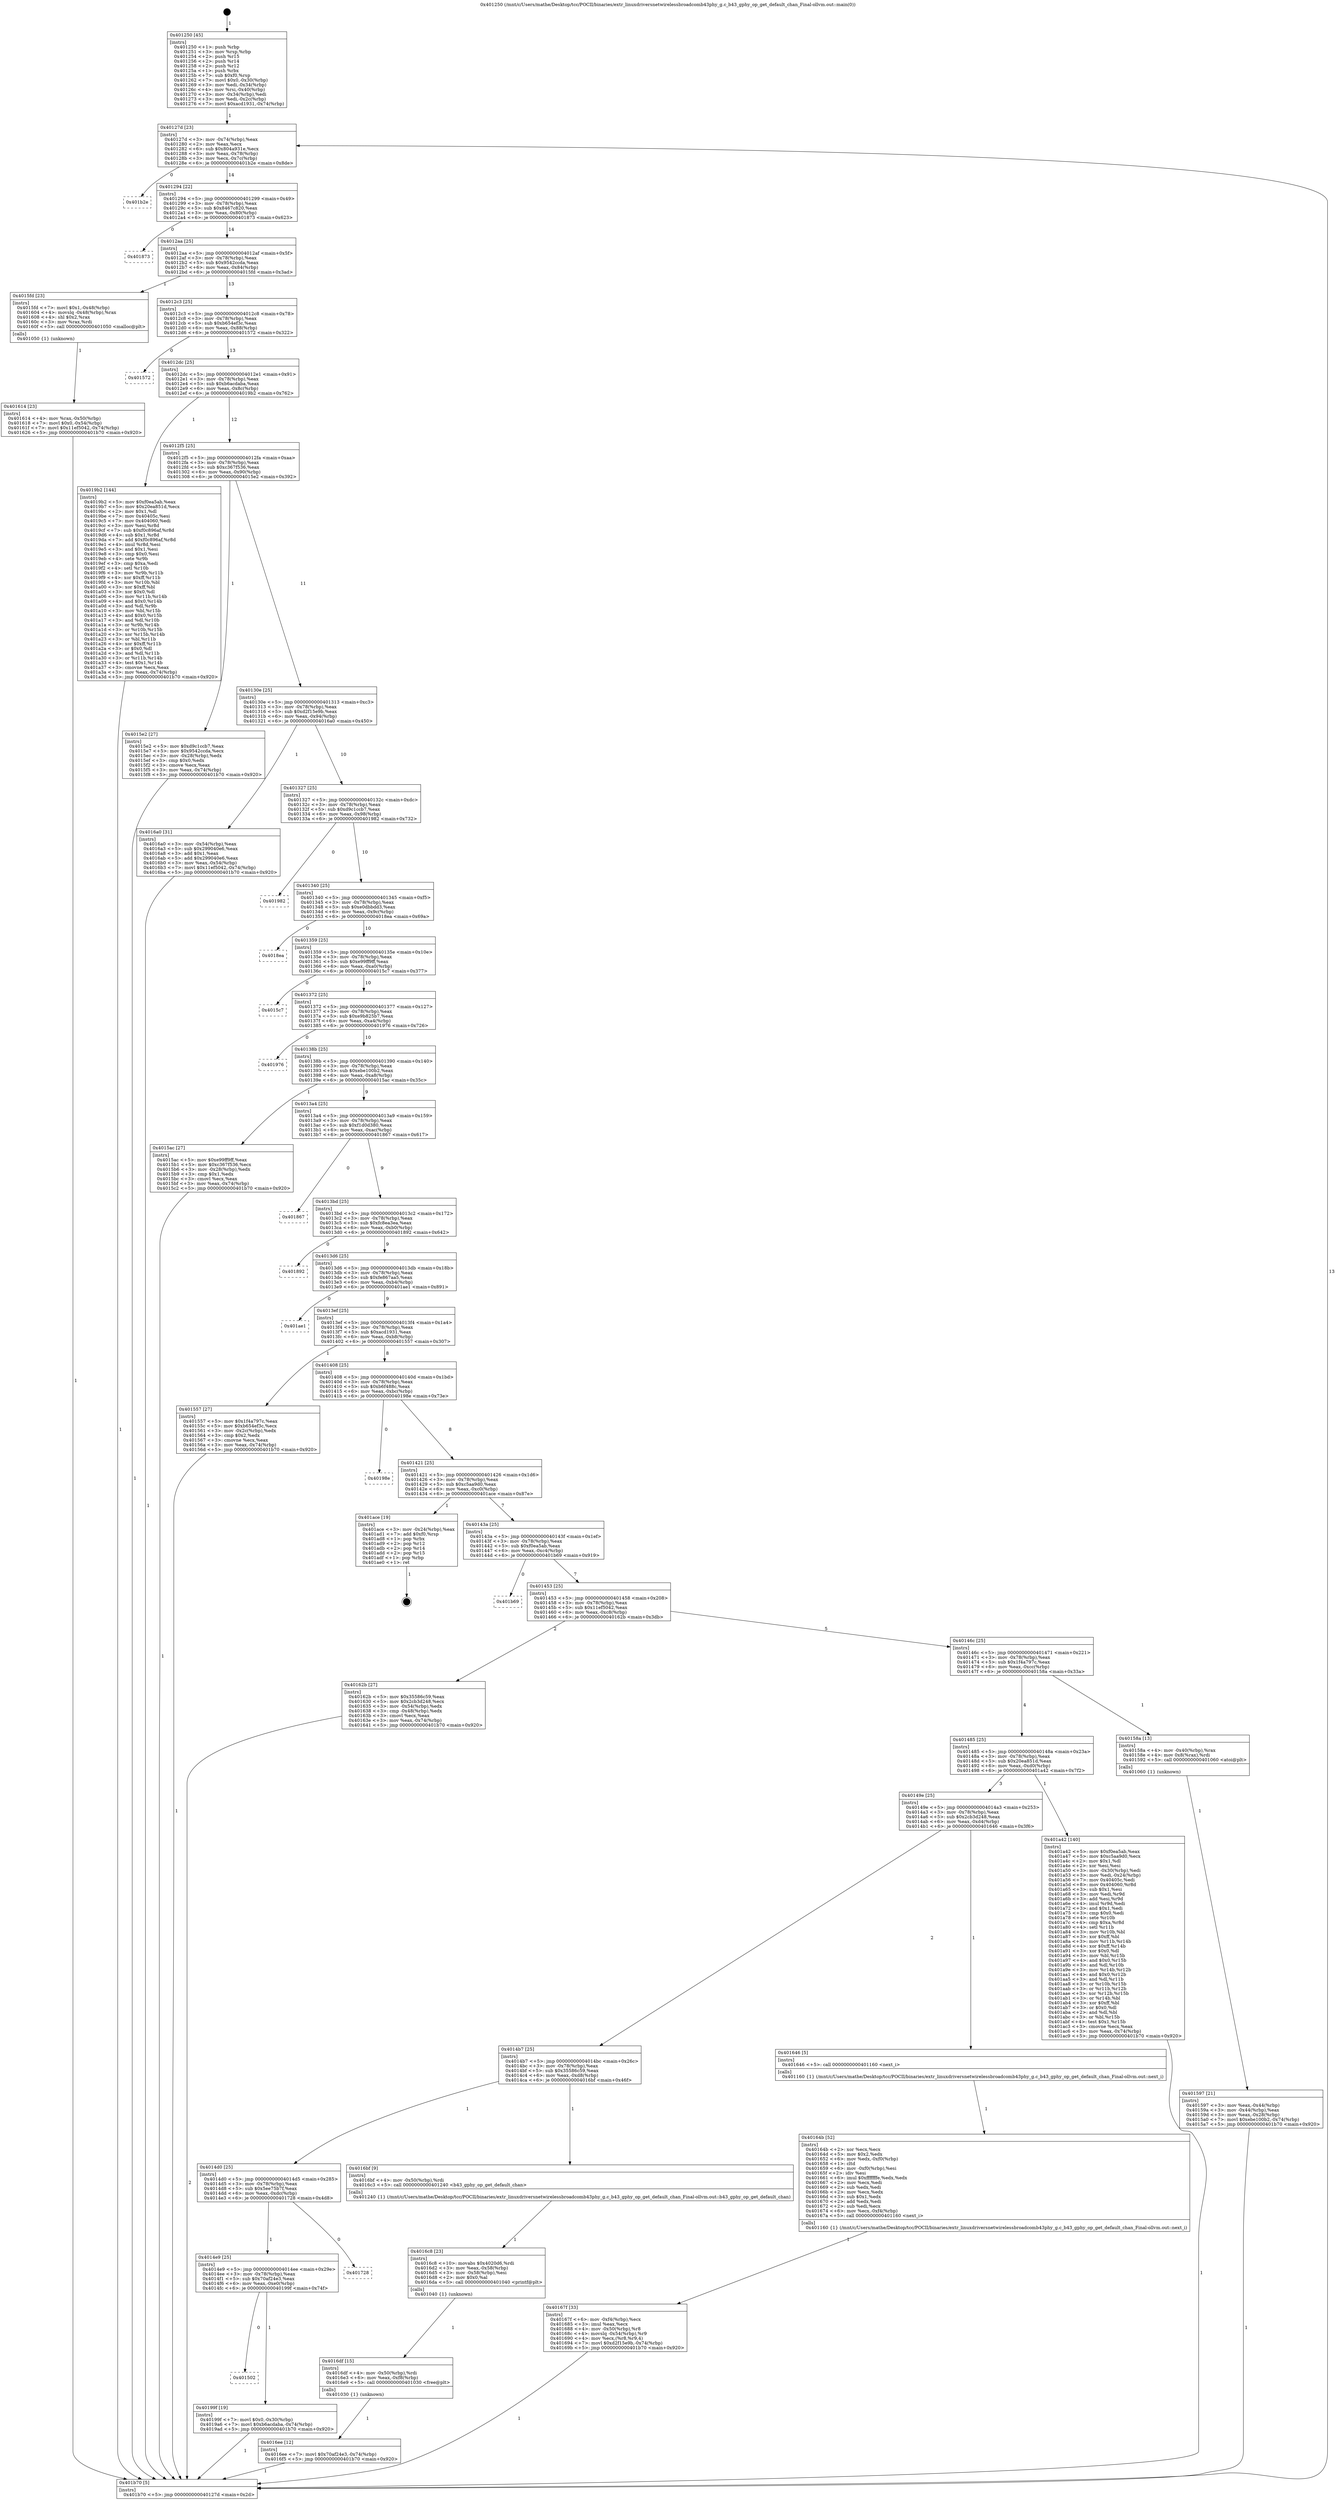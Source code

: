 digraph "0x401250" {
  label = "0x401250 (/mnt/c/Users/mathe/Desktop/tcc/POCII/binaries/extr_linuxdriversnetwirelessbroadcomb43phy_g.c_b43_gphy_op_get_default_chan_Final-ollvm.out::main(0))"
  labelloc = "t"
  node[shape=record]

  Entry [label="",width=0.3,height=0.3,shape=circle,fillcolor=black,style=filled]
  "0x40127d" [label="{
     0x40127d [23]\l
     | [instrs]\l
     &nbsp;&nbsp;0x40127d \<+3\>: mov -0x74(%rbp),%eax\l
     &nbsp;&nbsp;0x401280 \<+2\>: mov %eax,%ecx\l
     &nbsp;&nbsp;0x401282 \<+6\>: sub $0x804a931e,%ecx\l
     &nbsp;&nbsp;0x401288 \<+3\>: mov %eax,-0x78(%rbp)\l
     &nbsp;&nbsp;0x40128b \<+3\>: mov %ecx,-0x7c(%rbp)\l
     &nbsp;&nbsp;0x40128e \<+6\>: je 0000000000401b2e \<main+0x8de\>\l
  }"]
  "0x401b2e" [label="{
     0x401b2e\l
  }", style=dashed]
  "0x401294" [label="{
     0x401294 [22]\l
     | [instrs]\l
     &nbsp;&nbsp;0x401294 \<+5\>: jmp 0000000000401299 \<main+0x49\>\l
     &nbsp;&nbsp;0x401299 \<+3\>: mov -0x78(%rbp),%eax\l
     &nbsp;&nbsp;0x40129c \<+5\>: sub $0x8467c820,%eax\l
     &nbsp;&nbsp;0x4012a1 \<+3\>: mov %eax,-0x80(%rbp)\l
     &nbsp;&nbsp;0x4012a4 \<+6\>: je 0000000000401873 \<main+0x623\>\l
  }"]
  Exit [label="",width=0.3,height=0.3,shape=circle,fillcolor=black,style=filled,peripheries=2]
  "0x401873" [label="{
     0x401873\l
  }", style=dashed]
  "0x4012aa" [label="{
     0x4012aa [25]\l
     | [instrs]\l
     &nbsp;&nbsp;0x4012aa \<+5\>: jmp 00000000004012af \<main+0x5f\>\l
     &nbsp;&nbsp;0x4012af \<+3\>: mov -0x78(%rbp),%eax\l
     &nbsp;&nbsp;0x4012b2 \<+5\>: sub $0x9542ccda,%eax\l
     &nbsp;&nbsp;0x4012b7 \<+6\>: mov %eax,-0x84(%rbp)\l
     &nbsp;&nbsp;0x4012bd \<+6\>: je 00000000004015fd \<main+0x3ad\>\l
  }"]
  "0x401502" [label="{
     0x401502\l
  }", style=dashed]
  "0x4015fd" [label="{
     0x4015fd [23]\l
     | [instrs]\l
     &nbsp;&nbsp;0x4015fd \<+7\>: movl $0x1,-0x48(%rbp)\l
     &nbsp;&nbsp;0x401604 \<+4\>: movslq -0x48(%rbp),%rax\l
     &nbsp;&nbsp;0x401608 \<+4\>: shl $0x2,%rax\l
     &nbsp;&nbsp;0x40160c \<+3\>: mov %rax,%rdi\l
     &nbsp;&nbsp;0x40160f \<+5\>: call 0000000000401050 \<malloc@plt\>\l
     | [calls]\l
     &nbsp;&nbsp;0x401050 \{1\} (unknown)\l
  }"]
  "0x4012c3" [label="{
     0x4012c3 [25]\l
     | [instrs]\l
     &nbsp;&nbsp;0x4012c3 \<+5\>: jmp 00000000004012c8 \<main+0x78\>\l
     &nbsp;&nbsp;0x4012c8 \<+3\>: mov -0x78(%rbp),%eax\l
     &nbsp;&nbsp;0x4012cb \<+5\>: sub $0xb654ef3c,%eax\l
     &nbsp;&nbsp;0x4012d0 \<+6\>: mov %eax,-0x88(%rbp)\l
     &nbsp;&nbsp;0x4012d6 \<+6\>: je 0000000000401572 \<main+0x322\>\l
  }"]
  "0x40199f" [label="{
     0x40199f [19]\l
     | [instrs]\l
     &nbsp;&nbsp;0x40199f \<+7\>: movl $0x0,-0x30(%rbp)\l
     &nbsp;&nbsp;0x4019a6 \<+7\>: movl $0xb6acdaba,-0x74(%rbp)\l
     &nbsp;&nbsp;0x4019ad \<+5\>: jmp 0000000000401b70 \<main+0x920\>\l
  }"]
  "0x401572" [label="{
     0x401572\l
  }", style=dashed]
  "0x4012dc" [label="{
     0x4012dc [25]\l
     | [instrs]\l
     &nbsp;&nbsp;0x4012dc \<+5\>: jmp 00000000004012e1 \<main+0x91\>\l
     &nbsp;&nbsp;0x4012e1 \<+3\>: mov -0x78(%rbp),%eax\l
     &nbsp;&nbsp;0x4012e4 \<+5\>: sub $0xb6acdaba,%eax\l
     &nbsp;&nbsp;0x4012e9 \<+6\>: mov %eax,-0x8c(%rbp)\l
     &nbsp;&nbsp;0x4012ef \<+6\>: je 00000000004019b2 \<main+0x762\>\l
  }"]
  "0x4014e9" [label="{
     0x4014e9 [25]\l
     | [instrs]\l
     &nbsp;&nbsp;0x4014e9 \<+5\>: jmp 00000000004014ee \<main+0x29e\>\l
     &nbsp;&nbsp;0x4014ee \<+3\>: mov -0x78(%rbp),%eax\l
     &nbsp;&nbsp;0x4014f1 \<+5\>: sub $0x70af24e3,%eax\l
     &nbsp;&nbsp;0x4014f6 \<+6\>: mov %eax,-0xe0(%rbp)\l
     &nbsp;&nbsp;0x4014fc \<+6\>: je 000000000040199f \<main+0x74f\>\l
  }"]
  "0x4019b2" [label="{
     0x4019b2 [144]\l
     | [instrs]\l
     &nbsp;&nbsp;0x4019b2 \<+5\>: mov $0xf0ea5ab,%eax\l
     &nbsp;&nbsp;0x4019b7 \<+5\>: mov $0x20ea851d,%ecx\l
     &nbsp;&nbsp;0x4019bc \<+2\>: mov $0x1,%dl\l
     &nbsp;&nbsp;0x4019be \<+7\>: mov 0x40405c,%esi\l
     &nbsp;&nbsp;0x4019c5 \<+7\>: mov 0x404060,%edi\l
     &nbsp;&nbsp;0x4019cc \<+3\>: mov %esi,%r8d\l
     &nbsp;&nbsp;0x4019cf \<+7\>: sub $0xf0c896af,%r8d\l
     &nbsp;&nbsp;0x4019d6 \<+4\>: sub $0x1,%r8d\l
     &nbsp;&nbsp;0x4019da \<+7\>: add $0xf0c896af,%r8d\l
     &nbsp;&nbsp;0x4019e1 \<+4\>: imul %r8d,%esi\l
     &nbsp;&nbsp;0x4019e5 \<+3\>: and $0x1,%esi\l
     &nbsp;&nbsp;0x4019e8 \<+3\>: cmp $0x0,%esi\l
     &nbsp;&nbsp;0x4019eb \<+4\>: sete %r9b\l
     &nbsp;&nbsp;0x4019ef \<+3\>: cmp $0xa,%edi\l
     &nbsp;&nbsp;0x4019f2 \<+4\>: setl %r10b\l
     &nbsp;&nbsp;0x4019f6 \<+3\>: mov %r9b,%r11b\l
     &nbsp;&nbsp;0x4019f9 \<+4\>: xor $0xff,%r11b\l
     &nbsp;&nbsp;0x4019fd \<+3\>: mov %r10b,%bl\l
     &nbsp;&nbsp;0x401a00 \<+3\>: xor $0xff,%bl\l
     &nbsp;&nbsp;0x401a03 \<+3\>: xor $0x0,%dl\l
     &nbsp;&nbsp;0x401a06 \<+3\>: mov %r11b,%r14b\l
     &nbsp;&nbsp;0x401a09 \<+4\>: and $0x0,%r14b\l
     &nbsp;&nbsp;0x401a0d \<+3\>: and %dl,%r9b\l
     &nbsp;&nbsp;0x401a10 \<+3\>: mov %bl,%r15b\l
     &nbsp;&nbsp;0x401a13 \<+4\>: and $0x0,%r15b\l
     &nbsp;&nbsp;0x401a17 \<+3\>: and %dl,%r10b\l
     &nbsp;&nbsp;0x401a1a \<+3\>: or %r9b,%r14b\l
     &nbsp;&nbsp;0x401a1d \<+3\>: or %r10b,%r15b\l
     &nbsp;&nbsp;0x401a20 \<+3\>: xor %r15b,%r14b\l
     &nbsp;&nbsp;0x401a23 \<+3\>: or %bl,%r11b\l
     &nbsp;&nbsp;0x401a26 \<+4\>: xor $0xff,%r11b\l
     &nbsp;&nbsp;0x401a2a \<+3\>: or $0x0,%dl\l
     &nbsp;&nbsp;0x401a2d \<+3\>: and %dl,%r11b\l
     &nbsp;&nbsp;0x401a30 \<+3\>: or %r11b,%r14b\l
     &nbsp;&nbsp;0x401a33 \<+4\>: test $0x1,%r14b\l
     &nbsp;&nbsp;0x401a37 \<+3\>: cmovne %ecx,%eax\l
     &nbsp;&nbsp;0x401a3a \<+3\>: mov %eax,-0x74(%rbp)\l
     &nbsp;&nbsp;0x401a3d \<+5\>: jmp 0000000000401b70 \<main+0x920\>\l
  }"]
  "0x4012f5" [label="{
     0x4012f5 [25]\l
     | [instrs]\l
     &nbsp;&nbsp;0x4012f5 \<+5\>: jmp 00000000004012fa \<main+0xaa\>\l
     &nbsp;&nbsp;0x4012fa \<+3\>: mov -0x78(%rbp),%eax\l
     &nbsp;&nbsp;0x4012fd \<+5\>: sub $0xc367f536,%eax\l
     &nbsp;&nbsp;0x401302 \<+6\>: mov %eax,-0x90(%rbp)\l
     &nbsp;&nbsp;0x401308 \<+6\>: je 00000000004015e2 \<main+0x392\>\l
  }"]
  "0x401728" [label="{
     0x401728\l
  }", style=dashed]
  "0x4015e2" [label="{
     0x4015e2 [27]\l
     | [instrs]\l
     &nbsp;&nbsp;0x4015e2 \<+5\>: mov $0xd9c1ccb7,%eax\l
     &nbsp;&nbsp;0x4015e7 \<+5\>: mov $0x9542ccda,%ecx\l
     &nbsp;&nbsp;0x4015ec \<+3\>: mov -0x28(%rbp),%edx\l
     &nbsp;&nbsp;0x4015ef \<+3\>: cmp $0x0,%edx\l
     &nbsp;&nbsp;0x4015f2 \<+3\>: cmove %ecx,%eax\l
     &nbsp;&nbsp;0x4015f5 \<+3\>: mov %eax,-0x74(%rbp)\l
     &nbsp;&nbsp;0x4015f8 \<+5\>: jmp 0000000000401b70 \<main+0x920\>\l
  }"]
  "0x40130e" [label="{
     0x40130e [25]\l
     | [instrs]\l
     &nbsp;&nbsp;0x40130e \<+5\>: jmp 0000000000401313 \<main+0xc3\>\l
     &nbsp;&nbsp;0x401313 \<+3\>: mov -0x78(%rbp),%eax\l
     &nbsp;&nbsp;0x401316 \<+5\>: sub $0xd2f15e9b,%eax\l
     &nbsp;&nbsp;0x40131b \<+6\>: mov %eax,-0x94(%rbp)\l
     &nbsp;&nbsp;0x401321 \<+6\>: je 00000000004016a0 \<main+0x450\>\l
  }"]
  "0x4016ee" [label="{
     0x4016ee [12]\l
     | [instrs]\l
     &nbsp;&nbsp;0x4016ee \<+7\>: movl $0x70af24e3,-0x74(%rbp)\l
     &nbsp;&nbsp;0x4016f5 \<+5\>: jmp 0000000000401b70 \<main+0x920\>\l
  }"]
  "0x4016a0" [label="{
     0x4016a0 [31]\l
     | [instrs]\l
     &nbsp;&nbsp;0x4016a0 \<+3\>: mov -0x54(%rbp),%eax\l
     &nbsp;&nbsp;0x4016a3 \<+5\>: sub $0x299040e6,%eax\l
     &nbsp;&nbsp;0x4016a8 \<+3\>: add $0x1,%eax\l
     &nbsp;&nbsp;0x4016ab \<+5\>: add $0x299040e6,%eax\l
     &nbsp;&nbsp;0x4016b0 \<+3\>: mov %eax,-0x54(%rbp)\l
     &nbsp;&nbsp;0x4016b3 \<+7\>: movl $0x11ef5042,-0x74(%rbp)\l
     &nbsp;&nbsp;0x4016ba \<+5\>: jmp 0000000000401b70 \<main+0x920\>\l
  }"]
  "0x401327" [label="{
     0x401327 [25]\l
     | [instrs]\l
     &nbsp;&nbsp;0x401327 \<+5\>: jmp 000000000040132c \<main+0xdc\>\l
     &nbsp;&nbsp;0x40132c \<+3\>: mov -0x78(%rbp),%eax\l
     &nbsp;&nbsp;0x40132f \<+5\>: sub $0xd9c1ccb7,%eax\l
     &nbsp;&nbsp;0x401334 \<+6\>: mov %eax,-0x98(%rbp)\l
     &nbsp;&nbsp;0x40133a \<+6\>: je 0000000000401982 \<main+0x732\>\l
  }"]
  "0x4016df" [label="{
     0x4016df [15]\l
     | [instrs]\l
     &nbsp;&nbsp;0x4016df \<+4\>: mov -0x50(%rbp),%rdi\l
     &nbsp;&nbsp;0x4016e3 \<+6\>: mov %eax,-0xf8(%rbp)\l
     &nbsp;&nbsp;0x4016e9 \<+5\>: call 0000000000401030 \<free@plt\>\l
     | [calls]\l
     &nbsp;&nbsp;0x401030 \{1\} (unknown)\l
  }"]
  "0x401982" [label="{
     0x401982\l
  }", style=dashed]
  "0x401340" [label="{
     0x401340 [25]\l
     | [instrs]\l
     &nbsp;&nbsp;0x401340 \<+5\>: jmp 0000000000401345 \<main+0xf5\>\l
     &nbsp;&nbsp;0x401345 \<+3\>: mov -0x78(%rbp),%eax\l
     &nbsp;&nbsp;0x401348 \<+5\>: sub $0xe0dbbdd3,%eax\l
     &nbsp;&nbsp;0x40134d \<+6\>: mov %eax,-0x9c(%rbp)\l
     &nbsp;&nbsp;0x401353 \<+6\>: je 00000000004018ea \<main+0x69a\>\l
  }"]
  "0x4016c8" [label="{
     0x4016c8 [23]\l
     | [instrs]\l
     &nbsp;&nbsp;0x4016c8 \<+10\>: movabs $0x4020d6,%rdi\l
     &nbsp;&nbsp;0x4016d2 \<+3\>: mov %eax,-0x58(%rbp)\l
     &nbsp;&nbsp;0x4016d5 \<+3\>: mov -0x58(%rbp),%esi\l
     &nbsp;&nbsp;0x4016d8 \<+2\>: mov $0x0,%al\l
     &nbsp;&nbsp;0x4016da \<+5\>: call 0000000000401040 \<printf@plt\>\l
     | [calls]\l
     &nbsp;&nbsp;0x401040 \{1\} (unknown)\l
  }"]
  "0x4018ea" [label="{
     0x4018ea\l
  }", style=dashed]
  "0x401359" [label="{
     0x401359 [25]\l
     | [instrs]\l
     &nbsp;&nbsp;0x401359 \<+5\>: jmp 000000000040135e \<main+0x10e\>\l
     &nbsp;&nbsp;0x40135e \<+3\>: mov -0x78(%rbp),%eax\l
     &nbsp;&nbsp;0x401361 \<+5\>: sub $0xe99ff9ff,%eax\l
     &nbsp;&nbsp;0x401366 \<+6\>: mov %eax,-0xa0(%rbp)\l
     &nbsp;&nbsp;0x40136c \<+6\>: je 00000000004015c7 \<main+0x377\>\l
  }"]
  "0x4014d0" [label="{
     0x4014d0 [25]\l
     | [instrs]\l
     &nbsp;&nbsp;0x4014d0 \<+5\>: jmp 00000000004014d5 \<main+0x285\>\l
     &nbsp;&nbsp;0x4014d5 \<+3\>: mov -0x78(%rbp),%eax\l
     &nbsp;&nbsp;0x4014d8 \<+5\>: sub $0x5ee75b7f,%eax\l
     &nbsp;&nbsp;0x4014dd \<+6\>: mov %eax,-0xdc(%rbp)\l
     &nbsp;&nbsp;0x4014e3 \<+6\>: je 0000000000401728 \<main+0x4d8\>\l
  }"]
  "0x4015c7" [label="{
     0x4015c7\l
  }", style=dashed]
  "0x401372" [label="{
     0x401372 [25]\l
     | [instrs]\l
     &nbsp;&nbsp;0x401372 \<+5\>: jmp 0000000000401377 \<main+0x127\>\l
     &nbsp;&nbsp;0x401377 \<+3\>: mov -0x78(%rbp),%eax\l
     &nbsp;&nbsp;0x40137a \<+5\>: sub $0xe9b825b7,%eax\l
     &nbsp;&nbsp;0x40137f \<+6\>: mov %eax,-0xa4(%rbp)\l
     &nbsp;&nbsp;0x401385 \<+6\>: je 0000000000401976 \<main+0x726\>\l
  }"]
  "0x4016bf" [label="{
     0x4016bf [9]\l
     | [instrs]\l
     &nbsp;&nbsp;0x4016bf \<+4\>: mov -0x50(%rbp),%rdi\l
     &nbsp;&nbsp;0x4016c3 \<+5\>: call 0000000000401240 \<b43_gphy_op_get_default_chan\>\l
     | [calls]\l
     &nbsp;&nbsp;0x401240 \{1\} (/mnt/c/Users/mathe/Desktop/tcc/POCII/binaries/extr_linuxdriversnetwirelessbroadcomb43phy_g.c_b43_gphy_op_get_default_chan_Final-ollvm.out::b43_gphy_op_get_default_chan)\l
  }"]
  "0x401976" [label="{
     0x401976\l
  }", style=dashed]
  "0x40138b" [label="{
     0x40138b [25]\l
     | [instrs]\l
     &nbsp;&nbsp;0x40138b \<+5\>: jmp 0000000000401390 \<main+0x140\>\l
     &nbsp;&nbsp;0x401390 \<+3\>: mov -0x78(%rbp),%eax\l
     &nbsp;&nbsp;0x401393 \<+5\>: sub $0xebe100b2,%eax\l
     &nbsp;&nbsp;0x401398 \<+6\>: mov %eax,-0xa8(%rbp)\l
     &nbsp;&nbsp;0x40139e \<+6\>: je 00000000004015ac \<main+0x35c\>\l
  }"]
  "0x40167f" [label="{
     0x40167f [33]\l
     | [instrs]\l
     &nbsp;&nbsp;0x40167f \<+6\>: mov -0xf4(%rbp),%ecx\l
     &nbsp;&nbsp;0x401685 \<+3\>: imul %eax,%ecx\l
     &nbsp;&nbsp;0x401688 \<+4\>: mov -0x50(%rbp),%r8\l
     &nbsp;&nbsp;0x40168c \<+4\>: movslq -0x54(%rbp),%r9\l
     &nbsp;&nbsp;0x401690 \<+4\>: mov %ecx,(%r8,%r9,4)\l
     &nbsp;&nbsp;0x401694 \<+7\>: movl $0xd2f15e9b,-0x74(%rbp)\l
     &nbsp;&nbsp;0x40169b \<+5\>: jmp 0000000000401b70 \<main+0x920\>\l
  }"]
  "0x4015ac" [label="{
     0x4015ac [27]\l
     | [instrs]\l
     &nbsp;&nbsp;0x4015ac \<+5\>: mov $0xe99ff9ff,%eax\l
     &nbsp;&nbsp;0x4015b1 \<+5\>: mov $0xc367f536,%ecx\l
     &nbsp;&nbsp;0x4015b6 \<+3\>: mov -0x28(%rbp),%edx\l
     &nbsp;&nbsp;0x4015b9 \<+3\>: cmp $0x1,%edx\l
     &nbsp;&nbsp;0x4015bc \<+3\>: cmovl %ecx,%eax\l
     &nbsp;&nbsp;0x4015bf \<+3\>: mov %eax,-0x74(%rbp)\l
     &nbsp;&nbsp;0x4015c2 \<+5\>: jmp 0000000000401b70 \<main+0x920\>\l
  }"]
  "0x4013a4" [label="{
     0x4013a4 [25]\l
     | [instrs]\l
     &nbsp;&nbsp;0x4013a4 \<+5\>: jmp 00000000004013a9 \<main+0x159\>\l
     &nbsp;&nbsp;0x4013a9 \<+3\>: mov -0x78(%rbp),%eax\l
     &nbsp;&nbsp;0x4013ac \<+5\>: sub $0xf1d0d380,%eax\l
     &nbsp;&nbsp;0x4013b1 \<+6\>: mov %eax,-0xac(%rbp)\l
     &nbsp;&nbsp;0x4013b7 \<+6\>: je 0000000000401867 \<main+0x617\>\l
  }"]
  "0x40164b" [label="{
     0x40164b [52]\l
     | [instrs]\l
     &nbsp;&nbsp;0x40164b \<+2\>: xor %ecx,%ecx\l
     &nbsp;&nbsp;0x40164d \<+5\>: mov $0x2,%edx\l
     &nbsp;&nbsp;0x401652 \<+6\>: mov %edx,-0xf0(%rbp)\l
     &nbsp;&nbsp;0x401658 \<+1\>: cltd\l
     &nbsp;&nbsp;0x401659 \<+6\>: mov -0xf0(%rbp),%esi\l
     &nbsp;&nbsp;0x40165f \<+2\>: idiv %esi\l
     &nbsp;&nbsp;0x401661 \<+6\>: imul $0xfffffffe,%edx,%edx\l
     &nbsp;&nbsp;0x401667 \<+2\>: mov %ecx,%edi\l
     &nbsp;&nbsp;0x401669 \<+2\>: sub %edx,%edi\l
     &nbsp;&nbsp;0x40166b \<+2\>: mov %ecx,%edx\l
     &nbsp;&nbsp;0x40166d \<+3\>: sub $0x1,%edx\l
     &nbsp;&nbsp;0x401670 \<+2\>: add %edx,%edi\l
     &nbsp;&nbsp;0x401672 \<+2\>: sub %edi,%ecx\l
     &nbsp;&nbsp;0x401674 \<+6\>: mov %ecx,-0xf4(%rbp)\l
     &nbsp;&nbsp;0x40167a \<+5\>: call 0000000000401160 \<next_i\>\l
     | [calls]\l
     &nbsp;&nbsp;0x401160 \{1\} (/mnt/c/Users/mathe/Desktop/tcc/POCII/binaries/extr_linuxdriversnetwirelessbroadcomb43phy_g.c_b43_gphy_op_get_default_chan_Final-ollvm.out::next_i)\l
  }"]
  "0x401867" [label="{
     0x401867\l
  }", style=dashed]
  "0x4013bd" [label="{
     0x4013bd [25]\l
     | [instrs]\l
     &nbsp;&nbsp;0x4013bd \<+5\>: jmp 00000000004013c2 \<main+0x172\>\l
     &nbsp;&nbsp;0x4013c2 \<+3\>: mov -0x78(%rbp),%eax\l
     &nbsp;&nbsp;0x4013c5 \<+5\>: sub $0xfc8ea3ea,%eax\l
     &nbsp;&nbsp;0x4013ca \<+6\>: mov %eax,-0xb0(%rbp)\l
     &nbsp;&nbsp;0x4013d0 \<+6\>: je 0000000000401892 \<main+0x642\>\l
  }"]
  "0x4014b7" [label="{
     0x4014b7 [25]\l
     | [instrs]\l
     &nbsp;&nbsp;0x4014b7 \<+5\>: jmp 00000000004014bc \<main+0x26c\>\l
     &nbsp;&nbsp;0x4014bc \<+3\>: mov -0x78(%rbp),%eax\l
     &nbsp;&nbsp;0x4014bf \<+5\>: sub $0x35586c59,%eax\l
     &nbsp;&nbsp;0x4014c4 \<+6\>: mov %eax,-0xd8(%rbp)\l
     &nbsp;&nbsp;0x4014ca \<+6\>: je 00000000004016bf \<main+0x46f\>\l
  }"]
  "0x401892" [label="{
     0x401892\l
  }", style=dashed]
  "0x4013d6" [label="{
     0x4013d6 [25]\l
     | [instrs]\l
     &nbsp;&nbsp;0x4013d6 \<+5\>: jmp 00000000004013db \<main+0x18b\>\l
     &nbsp;&nbsp;0x4013db \<+3\>: mov -0x78(%rbp),%eax\l
     &nbsp;&nbsp;0x4013de \<+5\>: sub $0xfe867aa5,%eax\l
     &nbsp;&nbsp;0x4013e3 \<+6\>: mov %eax,-0xb4(%rbp)\l
     &nbsp;&nbsp;0x4013e9 \<+6\>: je 0000000000401ae1 \<main+0x891\>\l
  }"]
  "0x401646" [label="{
     0x401646 [5]\l
     | [instrs]\l
     &nbsp;&nbsp;0x401646 \<+5\>: call 0000000000401160 \<next_i\>\l
     | [calls]\l
     &nbsp;&nbsp;0x401160 \{1\} (/mnt/c/Users/mathe/Desktop/tcc/POCII/binaries/extr_linuxdriversnetwirelessbroadcomb43phy_g.c_b43_gphy_op_get_default_chan_Final-ollvm.out::next_i)\l
  }"]
  "0x401ae1" [label="{
     0x401ae1\l
  }", style=dashed]
  "0x4013ef" [label="{
     0x4013ef [25]\l
     | [instrs]\l
     &nbsp;&nbsp;0x4013ef \<+5\>: jmp 00000000004013f4 \<main+0x1a4\>\l
     &nbsp;&nbsp;0x4013f4 \<+3\>: mov -0x78(%rbp),%eax\l
     &nbsp;&nbsp;0x4013f7 \<+5\>: sub $0xacd1931,%eax\l
     &nbsp;&nbsp;0x4013fc \<+6\>: mov %eax,-0xb8(%rbp)\l
     &nbsp;&nbsp;0x401402 \<+6\>: je 0000000000401557 \<main+0x307\>\l
  }"]
  "0x40149e" [label="{
     0x40149e [25]\l
     | [instrs]\l
     &nbsp;&nbsp;0x40149e \<+5\>: jmp 00000000004014a3 \<main+0x253\>\l
     &nbsp;&nbsp;0x4014a3 \<+3\>: mov -0x78(%rbp),%eax\l
     &nbsp;&nbsp;0x4014a6 \<+5\>: sub $0x2cb3d248,%eax\l
     &nbsp;&nbsp;0x4014ab \<+6\>: mov %eax,-0xd4(%rbp)\l
     &nbsp;&nbsp;0x4014b1 \<+6\>: je 0000000000401646 \<main+0x3f6\>\l
  }"]
  "0x401557" [label="{
     0x401557 [27]\l
     | [instrs]\l
     &nbsp;&nbsp;0x401557 \<+5\>: mov $0x1f4a797c,%eax\l
     &nbsp;&nbsp;0x40155c \<+5\>: mov $0xb654ef3c,%ecx\l
     &nbsp;&nbsp;0x401561 \<+3\>: mov -0x2c(%rbp),%edx\l
     &nbsp;&nbsp;0x401564 \<+3\>: cmp $0x2,%edx\l
     &nbsp;&nbsp;0x401567 \<+3\>: cmovne %ecx,%eax\l
     &nbsp;&nbsp;0x40156a \<+3\>: mov %eax,-0x74(%rbp)\l
     &nbsp;&nbsp;0x40156d \<+5\>: jmp 0000000000401b70 \<main+0x920\>\l
  }"]
  "0x401408" [label="{
     0x401408 [25]\l
     | [instrs]\l
     &nbsp;&nbsp;0x401408 \<+5\>: jmp 000000000040140d \<main+0x1bd\>\l
     &nbsp;&nbsp;0x40140d \<+3\>: mov -0x78(%rbp),%eax\l
     &nbsp;&nbsp;0x401410 \<+5\>: sub $0xb6f488c,%eax\l
     &nbsp;&nbsp;0x401415 \<+6\>: mov %eax,-0xbc(%rbp)\l
     &nbsp;&nbsp;0x40141b \<+6\>: je 000000000040198e \<main+0x73e\>\l
  }"]
  "0x401b70" [label="{
     0x401b70 [5]\l
     | [instrs]\l
     &nbsp;&nbsp;0x401b70 \<+5\>: jmp 000000000040127d \<main+0x2d\>\l
  }"]
  "0x401250" [label="{
     0x401250 [45]\l
     | [instrs]\l
     &nbsp;&nbsp;0x401250 \<+1\>: push %rbp\l
     &nbsp;&nbsp;0x401251 \<+3\>: mov %rsp,%rbp\l
     &nbsp;&nbsp;0x401254 \<+2\>: push %r15\l
     &nbsp;&nbsp;0x401256 \<+2\>: push %r14\l
     &nbsp;&nbsp;0x401258 \<+2\>: push %r12\l
     &nbsp;&nbsp;0x40125a \<+1\>: push %rbx\l
     &nbsp;&nbsp;0x40125b \<+7\>: sub $0xf0,%rsp\l
     &nbsp;&nbsp;0x401262 \<+7\>: movl $0x0,-0x30(%rbp)\l
     &nbsp;&nbsp;0x401269 \<+3\>: mov %edi,-0x34(%rbp)\l
     &nbsp;&nbsp;0x40126c \<+4\>: mov %rsi,-0x40(%rbp)\l
     &nbsp;&nbsp;0x401270 \<+3\>: mov -0x34(%rbp),%edi\l
     &nbsp;&nbsp;0x401273 \<+3\>: mov %edi,-0x2c(%rbp)\l
     &nbsp;&nbsp;0x401276 \<+7\>: movl $0xacd1931,-0x74(%rbp)\l
  }"]
  "0x401a42" [label="{
     0x401a42 [140]\l
     | [instrs]\l
     &nbsp;&nbsp;0x401a42 \<+5\>: mov $0xf0ea5ab,%eax\l
     &nbsp;&nbsp;0x401a47 \<+5\>: mov $0xc5aa9d0,%ecx\l
     &nbsp;&nbsp;0x401a4c \<+2\>: mov $0x1,%dl\l
     &nbsp;&nbsp;0x401a4e \<+2\>: xor %esi,%esi\l
     &nbsp;&nbsp;0x401a50 \<+3\>: mov -0x30(%rbp),%edi\l
     &nbsp;&nbsp;0x401a53 \<+3\>: mov %edi,-0x24(%rbp)\l
     &nbsp;&nbsp;0x401a56 \<+7\>: mov 0x40405c,%edi\l
     &nbsp;&nbsp;0x401a5d \<+8\>: mov 0x404060,%r8d\l
     &nbsp;&nbsp;0x401a65 \<+3\>: sub $0x1,%esi\l
     &nbsp;&nbsp;0x401a68 \<+3\>: mov %edi,%r9d\l
     &nbsp;&nbsp;0x401a6b \<+3\>: add %esi,%r9d\l
     &nbsp;&nbsp;0x401a6e \<+4\>: imul %r9d,%edi\l
     &nbsp;&nbsp;0x401a72 \<+3\>: and $0x1,%edi\l
     &nbsp;&nbsp;0x401a75 \<+3\>: cmp $0x0,%edi\l
     &nbsp;&nbsp;0x401a78 \<+4\>: sete %r10b\l
     &nbsp;&nbsp;0x401a7c \<+4\>: cmp $0xa,%r8d\l
     &nbsp;&nbsp;0x401a80 \<+4\>: setl %r11b\l
     &nbsp;&nbsp;0x401a84 \<+3\>: mov %r10b,%bl\l
     &nbsp;&nbsp;0x401a87 \<+3\>: xor $0xff,%bl\l
     &nbsp;&nbsp;0x401a8a \<+3\>: mov %r11b,%r14b\l
     &nbsp;&nbsp;0x401a8d \<+4\>: xor $0xff,%r14b\l
     &nbsp;&nbsp;0x401a91 \<+3\>: xor $0x0,%dl\l
     &nbsp;&nbsp;0x401a94 \<+3\>: mov %bl,%r15b\l
     &nbsp;&nbsp;0x401a97 \<+4\>: and $0x0,%r15b\l
     &nbsp;&nbsp;0x401a9b \<+3\>: and %dl,%r10b\l
     &nbsp;&nbsp;0x401a9e \<+3\>: mov %r14b,%r12b\l
     &nbsp;&nbsp;0x401aa1 \<+4\>: and $0x0,%r12b\l
     &nbsp;&nbsp;0x401aa5 \<+3\>: and %dl,%r11b\l
     &nbsp;&nbsp;0x401aa8 \<+3\>: or %r10b,%r15b\l
     &nbsp;&nbsp;0x401aab \<+3\>: or %r11b,%r12b\l
     &nbsp;&nbsp;0x401aae \<+3\>: xor %r12b,%r15b\l
     &nbsp;&nbsp;0x401ab1 \<+3\>: or %r14b,%bl\l
     &nbsp;&nbsp;0x401ab4 \<+3\>: xor $0xff,%bl\l
     &nbsp;&nbsp;0x401ab7 \<+3\>: or $0x0,%dl\l
     &nbsp;&nbsp;0x401aba \<+2\>: and %dl,%bl\l
     &nbsp;&nbsp;0x401abc \<+3\>: or %bl,%r15b\l
     &nbsp;&nbsp;0x401abf \<+4\>: test $0x1,%r15b\l
     &nbsp;&nbsp;0x401ac3 \<+3\>: cmovne %ecx,%eax\l
     &nbsp;&nbsp;0x401ac6 \<+3\>: mov %eax,-0x74(%rbp)\l
     &nbsp;&nbsp;0x401ac9 \<+5\>: jmp 0000000000401b70 \<main+0x920\>\l
  }"]
  "0x40198e" [label="{
     0x40198e\l
  }", style=dashed]
  "0x401421" [label="{
     0x401421 [25]\l
     | [instrs]\l
     &nbsp;&nbsp;0x401421 \<+5\>: jmp 0000000000401426 \<main+0x1d6\>\l
     &nbsp;&nbsp;0x401426 \<+3\>: mov -0x78(%rbp),%eax\l
     &nbsp;&nbsp;0x401429 \<+5\>: sub $0xc5aa9d0,%eax\l
     &nbsp;&nbsp;0x40142e \<+6\>: mov %eax,-0xc0(%rbp)\l
     &nbsp;&nbsp;0x401434 \<+6\>: je 0000000000401ace \<main+0x87e\>\l
  }"]
  "0x401614" [label="{
     0x401614 [23]\l
     | [instrs]\l
     &nbsp;&nbsp;0x401614 \<+4\>: mov %rax,-0x50(%rbp)\l
     &nbsp;&nbsp;0x401618 \<+7\>: movl $0x0,-0x54(%rbp)\l
     &nbsp;&nbsp;0x40161f \<+7\>: movl $0x11ef5042,-0x74(%rbp)\l
     &nbsp;&nbsp;0x401626 \<+5\>: jmp 0000000000401b70 \<main+0x920\>\l
  }"]
  "0x401ace" [label="{
     0x401ace [19]\l
     | [instrs]\l
     &nbsp;&nbsp;0x401ace \<+3\>: mov -0x24(%rbp),%eax\l
     &nbsp;&nbsp;0x401ad1 \<+7\>: add $0xf0,%rsp\l
     &nbsp;&nbsp;0x401ad8 \<+1\>: pop %rbx\l
     &nbsp;&nbsp;0x401ad9 \<+2\>: pop %r12\l
     &nbsp;&nbsp;0x401adb \<+2\>: pop %r14\l
     &nbsp;&nbsp;0x401add \<+2\>: pop %r15\l
     &nbsp;&nbsp;0x401adf \<+1\>: pop %rbp\l
     &nbsp;&nbsp;0x401ae0 \<+1\>: ret\l
  }"]
  "0x40143a" [label="{
     0x40143a [25]\l
     | [instrs]\l
     &nbsp;&nbsp;0x40143a \<+5\>: jmp 000000000040143f \<main+0x1ef\>\l
     &nbsp;&nbsp;0x40143f \<+3\>: mov -0x78(%rbp),%eax\l
     &nbsp;&nbsp;0x401442 \<+5\>: sub $0xf0ea5ab,%eax\l
     &nbsp;&nbsp;0x401447 \<+6\>: mov %eax,-0xc4(%rbp)\l
     &nbsp;&nbsp;0x40144d \<+6\>: je 0000000000401b69 \<main+0x919\>\l
  }"]
  "0x401597" [label="{
     0x401597 [21]\l
     | [instrs]\l
     &nbsp;&nbsp;0x401597 \<+3\>: mov %eax,-0x44(%rbp)\l
     &nbsp;&nbsp;0x40159a \<+3\>: mov -0x44(%rbp),%eax\l
     &nbsp;&nbsp;0x40159d \<+3\>: mov %eax,-0x28(%rbp)\l
     &nbsp;&nbsp;0x4015a0 \<+7\>: movl $0xebe100b2,-0x74(%rbp)\l
     &nbsp;&nbsp;0x4015a7 \<+5\>: jmp 0000000000401b70 \<main+0x920\>\l
  }"]
  "0x401b69" [label="{
     0x401b69\l
  }", style=dashed]
  "0x401453" [label="{
     0x401453 [25]\l
     | [instrs]\l
     &nbsp;&nbsp;0x401453 \<+5\>: jmp 0000000000401458 \<main+0x208\>\l
     &nbsp;&nbsp;0x401458 \<+3\>: mov -0x78(%rbp),%eax\l
     &nbsp;&nbsp;0x40145b \<+5\>: sub $0x11ef5042,%eax\l
     &nbsp;&nbsp;0x401460 \<+6\>: mov %eax,-0xc8(%rbp)\l
     &nbsp;&nbsp;0x401466 \<+6\>: je 000000000040162b \<main+0x3db\>\l
  }"]
  "0x401485" [label="{
     0x401485 [25]\l
     | [instrs]\l
     &nbsp;&nbsp;0x401485 \<+5\>: jmp 000000000040148a \<main+0x23a\>\l
     &nbsp;&nbsp;0x40148a \<+3\>: mov -0x78(%rbp),%eax\l
     &nbsp;&nbsp;0x40148d \<+5\>: sub $0x20ea851d,%eax\l
     &nbsp;&nbsp;0x401492 \<+6\>: mov %eax,-0xd0(%rbp)\l
     &nbsp;&nbsp;0x401498 \<+6\>: je 0000000000401a42 \<main+0x7f2\>\l
  }"]
  "0x40162b" [label="{
     0x40162b [27]\l
     | [instrs]\l
     &nbsp;&nbsp;0x40162b \<+5\>: mov $0x35586c59,%eax\l
     &nbsp;&nbsp;0x401630 \<+5\>: mov $0x2cb3d248,%ecx\l
     &nbsp;&nbsp;0x401635 \<+3\>: mov -0x54(%rbp),%edx\l
     &nbsp;&nbsp;0x401638 \<+3\>: cmp -0x48(%rbp),%edx\l
     &nbsp;&nbsp;0x40163b \<+3\>: cmovl %ecx,%eax\l
     &nbsp;&nbsp;0x40163e \<+3\>: mov %eax,-0x74(%rbp)\l
     &nbsp;&nbsp;0x401641 \<+5\>: jmp 0000000000401b70 \<main+0x920\>\l
  }"]
  "0x40146c" [label="{
     0x40146c [25]\l
     | [instrs]\l
     &nbsp;&nbsp;0x40146c \<+5\>: jmp 0000000000401471 \<main+0x221\>\l
     &nbsp;&nbsp;0x401471 \<+3\>: mov -0x78(%rbp),%eax\l
     &nbsp;&nbsp;0x401474 \<+5\>: sub $0x1f4a797c,%eax\l
     &nbsp;&nbsp;0x401479 \<+6\>: mov %eax,-0xcc(%rbp)\l
     &nbsp;&nbsp;0x40147f \<+6\>: je 000000000040158a \<main+0x33a\>\l
  }"]
  "0x40158a" [label="{
     0x40158a [13]\l
     | [instrs]\l
     &nbsp;&nbsp;0x40158a \<+4\>: mov -0x40(%rbp),%rax\l
     &nbsp;&nbsp;0x40158e \<+4\>: mov 0x8(%rax),%rdi\l
     &nbsp;&nbsp;0x401592 \<+5\>: call 0000000000401060 \<atoi@plt\>\l
     | [calls]\l
     &nbsp;&nbsp;0x401060 \{1\} (unknown)\l
  }"]
  Entry -> "0x401250" [label=" 1"]
  "0x40127d" -> "0x401b2e" [label=" 0"]
  "0x40127d" -> "0x401294" [label=" 14"]
  "0x401ace" -> Exit [label=" 1"]
  "0x401294" -> "0x401873" [label=" 0"]
  "0x401294" -> "0x4012aa" [label=" 14"]
  "0x401a42" -> "0x401b70" [label=" 1"]
  "0x4012aa" -> "0x4015fd" [label=" 1"]
  "0x4012aa" -> "0x4012c3" [label=" 13"]
  "0x4019b2" -> "0x401b70" [label=" 1"]
  "0x4012c3" -> "0x401572" [label=" 0"]
  "0x4012c3" -> "0x4012dc" [label=" 13"]
  "0x40199f" -> "0x401b70" [label=" 1"]
  "0x4012dc" -> "0x4019b2" [label=" 1"]
  "0x4012dc" -> "0x4012f5" [label=" 12"]
  "0x4014e9" -> "0x40199f" [label=" 1"]
  "0x4012f5" -> "0x4015e2" [label=" 1"]
  "0x4012f5" -> "0x40130e" [label=" 11"]
  "0x4014e9" -> "0x401502" [label=" 0"]
  "0x40130e" -> "0x4016a0" [label=" 1"]
  "0x40130e" -> "0x401327" [label=" 10"]
  "0x4014d0" -> "0x401728" [label=" 0"]
  "0x401327" -> "0x401982" [label=" 0"]
  "0x401327" -> "0x401340" [label=" 10"]
  "0x4014d0" -> "0x4014e9" [label=" 1"]
  "0x401340" -> "0x4018ea" [label=" 0"]
  "0x401340" -> "0x401359" [label=" 10"]
  "0x4016ee" -> "0x401b70" [label=" 1"]
  "0x401359" -> "0x4015c7" [label=" 0"]
  "0x401359" -> "0x401372" [label=" 10"]
  "0x4016df" -> "0x4016ee" [label=" 1"]
  "0x401372" -> "0x401976" [label=" 0"]
  "0x401372" -> "0x40138b" [label=" 10"]
  "0x4016c8" -> "0x4016df" [label=" 1"]
  "0x40138b" -> "0x4015ac" [label=" 1"]
  "0x40138b" -> "0x4013a4" [label=" 9"]
  "0x4014b7" -> "0x4014d0" [label=" 1"]
  "0x4013a4" -> "0x401867" [label=" 0"]
  "0x4013a4" -> "0x4013bd" [label=" 9"]
  "0x4014b7" -> "0x4016bf" [label=" 1"]
  "0x4013bd" -> "0x401892" [label=" 0"]
  "0x4013bd" -> "0x4013d6" [label=" 9"]
  "0x4016bf" -> "0x4016c8" [label=" 1"]
  "0x4013d6" -> "0x401ae1" [label=" 0"]
  "0x4013d6" -> "0x4013ef" [label=" 9"]
  "0x4016a0" -> "0x401b70" [label=" 1"]
  "0x4013ef" -> "0x401557" [label=" 1"]
  "0x4013ef" -> "0x401408" [label=" 8"]
  "0x401557" -> "0x401b70" [label=" 1"]
  "0x401250" -> "0x40127d" [label=" 1"]
  "0x401b70" -> "0x40127d" [label=" 13"]
  "0x40164b" -> "0x40167f" [label=" 1"]
  "0x401408" -> "0x40198e" [label=" 0"]
  "0x401408" -> "0x401421" [label=" 8"]
  "0x401646" -> "0x40164b" [label=" 1"]
  "0x401421" -> "0x401ace" [label=" 1"]
  "0x401421" -> "0x40143a" [label=" 7"]
  "0x40149e" -> "0x401646" [label=" 1"]
  "0x40143a" -> "0x401b69" [label=" 0"]
  "0x40143a" -> "0x401453" [label=" 7"]
  "0x40167f" -> "0x401b70" [label=" 1"]
  "0x401453" -> "0x40162b" [label=" 2"]
  "0x401453" -> "0x40146c" [label=" 5"]
  "0x401485" -> "0x40149e" [label=" 3"]
  "0x40146c" -> "0x40158a" [label=" 1"]
  "0x40146c" -> "0x401485" [label=" 4"]
  "0x40158a" -> "0x401597" [label=" 1"]
  "0x401597" -> "0x401b70" [label=" 1"]
  "0x4015ac" -> "0x401b70" [label=" 1"]
  "0x4015e2" -> "0x401b70" [label=" 1"]
  "0x4015fd" -> "0x401614" [label=" 1"]
  "0x401614" -> "0x401b70" [label=" 1"]
  "0x40162b" -> "0x401b70" [label=" 2"]
  "0x40149e" -> "0x4014b7" [label=" 2"]
  "0x401485" -> "0x401a42" [label=" 1"]
}
